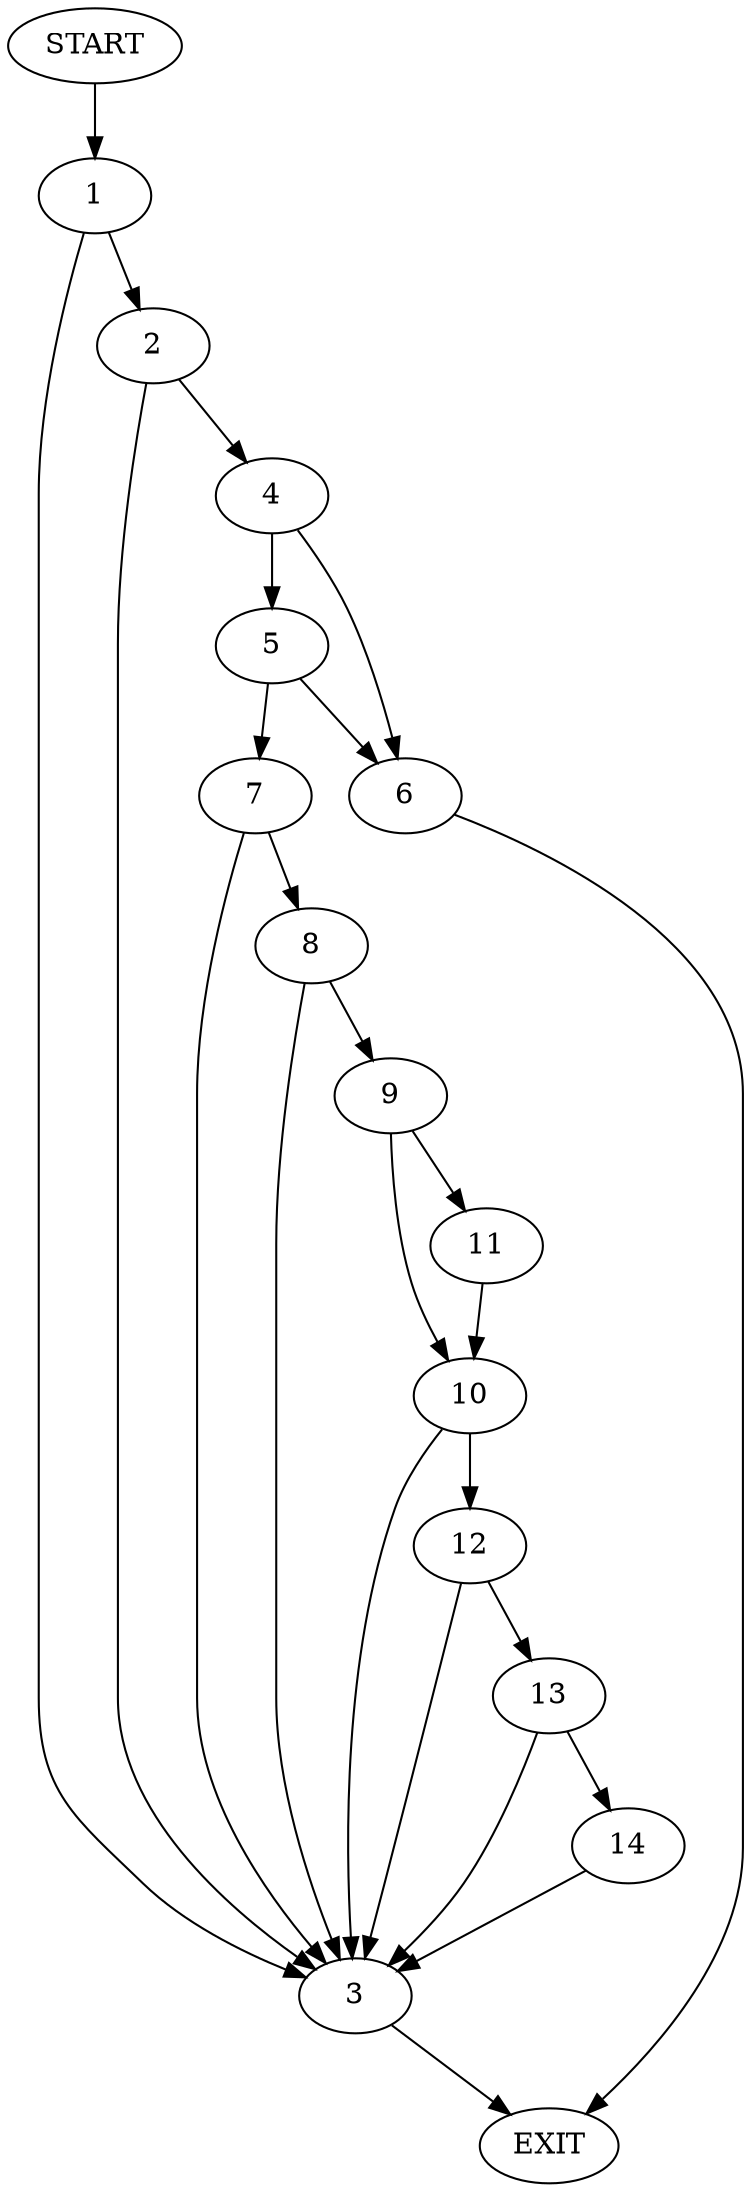 digraph {
0 [label="START"]
15 [label="EXIT"]
0 -> 1
1 -> 2
1 -> 3
2 -> 3
2 -> 4
3 -> 15
4 -> 5
4 -> 6
5 -> 6
5 -> 7
6 -> 15
7 -> 3
7 -> 8
8 -> 9
8 -> 3
9 -> 10
9 -> 11
10 -> 12
10 -> 3
11 -> 10
12 -> 13
12 -> 3
13 -> 14
13 -> 3
14 -> 3
}
